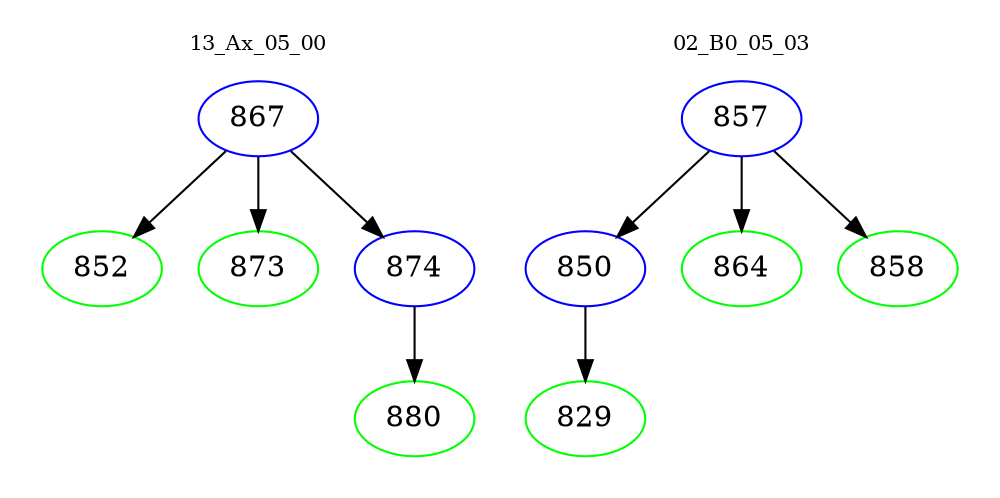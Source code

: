 digraph{
subgraph cluster_0 {
color = white
label = "13_Ax_05_00";
fontsize=10;
T0_867 [label="867", color="blue"]
T0_867 -> T0_852 [color="black"]
T0_852 [label="852", color="green"]
T0_867 -> T0_873 [color="black"]
T0_873 [label="873", color="green"]
T0_867 -> T0_874 [color="black"]
T0_874 [label="874", color="blue"]
T0_874 -> T0_880 [color="black"]
T0_880 [label="880", color="green"]
}
subgraph cluster_1 {
color = white
label = "02_B0_05_03";
fontsize=10;
T1_857 [label="857", color="blue"]
T1_857 -> T1_850 [color="black"]
T1_850 [label="850", color="blue"]
T1_850 -> T1_829 [color="black"]
T1_829 [label="829", color="green"]
T1_857 -> T1_864 [color="black"]
T1_864 [label="864", color="green"]
T1_857 -> T1_858 [color="black"]
T1_858 [label="858", color="green"]
}
}
